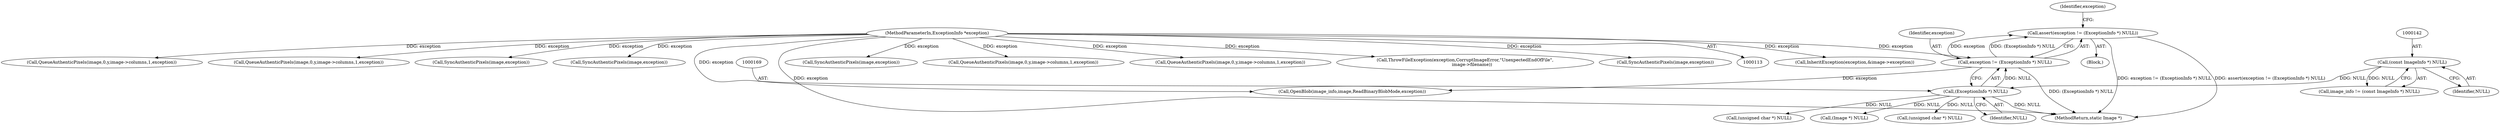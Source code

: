 digraph "0_ImageMagick_f6e9d0d9955e85bdd7540b251cd50d598dacc5e6_64@API" {
"1000165" [label="(Call,assert(exception != (ExceptionInfo *) NULL))"];
"1000166" [label="(Call,exception != (ExceptionInfo *) NULL)"];
"1000115" [label="(MethodParameterIn,ExceptionInfo *exception)"];
"1000168" [label="(Call,(ExceptionInfo *) NULL)"];
"1000141" [label="(Call,(const ImageInfo *) NULL)"];
"1000143" [label="(Identifier,NULL)"];
"1000141" [label="(Call,(const ImageInfo *) NULL)"];
"1000116" [label="(Block,)"];
"1000499" [label="(Call,InheritException(exception,&image->exception))"];
"1000559" [label="(Call,(unsigned char *) NULL)"];
"1000342" [label="(Call,(unsigned char *) NULL)"];
"1000166" [label="(Call,exception != (ExceptionInfo *) NULL)"];
"1000139" [label="(Call,image_info != (const ImageInfo *) NULL)"];
"1000183" [label="(Call,OpenBlob(image_info,image,ReadBinaryBlobMode,exception))"];
"1000616" [label="(Call,QueueAuthenticPixels(image,0,y,image->columns,1,exception))"];
"1000863" [label="(Call,QueueAuthenticPixels(image,0,y,image->columns,1,exception))"];
"1000942" [label="(Call,SyncAuthenticPixels(image,exception))"];
"1000174" [label="(Identifier,exception)"];
"1000705" [label="(Call,SyncAuthenticPixels(image,exception))"];
"1000805" [label="(Call,SyncAuthenticPixels(image,exception))"];
"1000165" [label="(Call,assert(exception != (ExceptionInfo *) NULL))"];
"1001000" [label="(Call,QueueAuthenticPixels(image,0,y,image->columns,1,exception))"];
"1000167" [label="(Identifier,exception)"];
"1000198" [label="(Call,(Image *) NULL)"];
"1000756" [label="(Call,QueueAuthenticPixels(image,0,y,image->columns,1,exception))"];
"1001179" [label="(MethodReturn,static Image *)"];
"1000170" [label="(Identifier,NULL)"];
"1000115" [label="(MethodParameterIn,ExceptionInfo *exception)"];
"1001109" [label="(Call,ThrowFileException(exception,CorruptImageError,\"UnexpectedEndOfFile\",\n          image->filename))"];
"1000168" [label="(Call,(ExceptionInfo *) NULL)"];
"1001052" [label="(Call,SyncAuthenticPixels(image,exception))"];
"1000165" -> "1000116"  [label="AST: "];
"1000165" -> "1000166"  [label="CFG: "];
"1000166" -> "1000165"  [label="AST: "];
"1000174" -> "1000165"  [label="CFG: "];
"1000165" -> "1001179"  [label="DDG: exception != (ExceptionInfo *) NULL"];
"1000165" -> "1001179"  [label="DDG: assert(exception != (ExceptionInfo *) NULL)"];
"1000166" -> "1000165"  [label="DDG: exception"];
"1000166" -> "1000165"  [label="DDG: (ExceptionInfo *) NULL"];
"1000166" -> "1000168"  [label="CFG: "];
"1000167" -> "1000166"  [label="AST: "];
"1000168" -> "1000166"  [label="AST: "];
"1000166" -> "1001179"  [label="DDG: (ExceptionInfo *) NULL"];
"1000115" -> "1000166"  [label="DDG: exception"];
"1000168" -> "1000166"  [label="DDG: NULL"];
"1000166" -> "1000183"  [label="DDG: exception"];
"1000115" -> "1000113"  [label="AST: "];
"1000115" -> "1001179"  [label="DDG: exception"];
"1000115" -> "1000183"  [label="DDG: exception"];
"1000115" -> "1000499"  [label="DDG: exception"];
"1000115" -> "1000616"  [label="DDG: exception"];
"1000115" -> "1000705"  [label="DDG: exception"];
"1000115" -> "1000756"  [label="DDG: exception"];
"1000115" -> "1000805"  [label="DDG: exception"];
"1000115" -> "1000863"  [label="DDG: exception"];
"1000115" -> "1000942"  [label="DDG: exception"];
"1000115" -> "1001000"  [label="DDG: exception"];
"1000115" -> "1001052"  [label="DDG: exception"];
"1000115" -> "1001109"  [label="DDG: exception"];
"1000168" -> "1000170"  [label="CFG: "];
"1000169" -> "1000168"  [label="AST: "];
"1000170" -> "1000168"  [label="AST: "];
"1000168" -> "1001179"  [label="DDG: NULL"];
"1000141" -> "1000168"  [label="DDG: NULL"];
"1000168" -> "1000198"  [label="DDG: NULL"];
"1000168" -> "1000342"  [label="DDG: NULL"];
"1000168" -> "1000559"  [label="DDG: NULL"];
"1000141" -> "1000139"  [label="AST: "];
"1000141" -> "1000143"  [label="CFG: "];
"1000142" -> "1000141"  [label="AST: "];
"1000143" -> "1000141"  [label="AST: "];
"1000139" -> "1000141"  [label="CFG: "];
"1000141" -> "1000139"  [label="DDG: NULL"];
}
